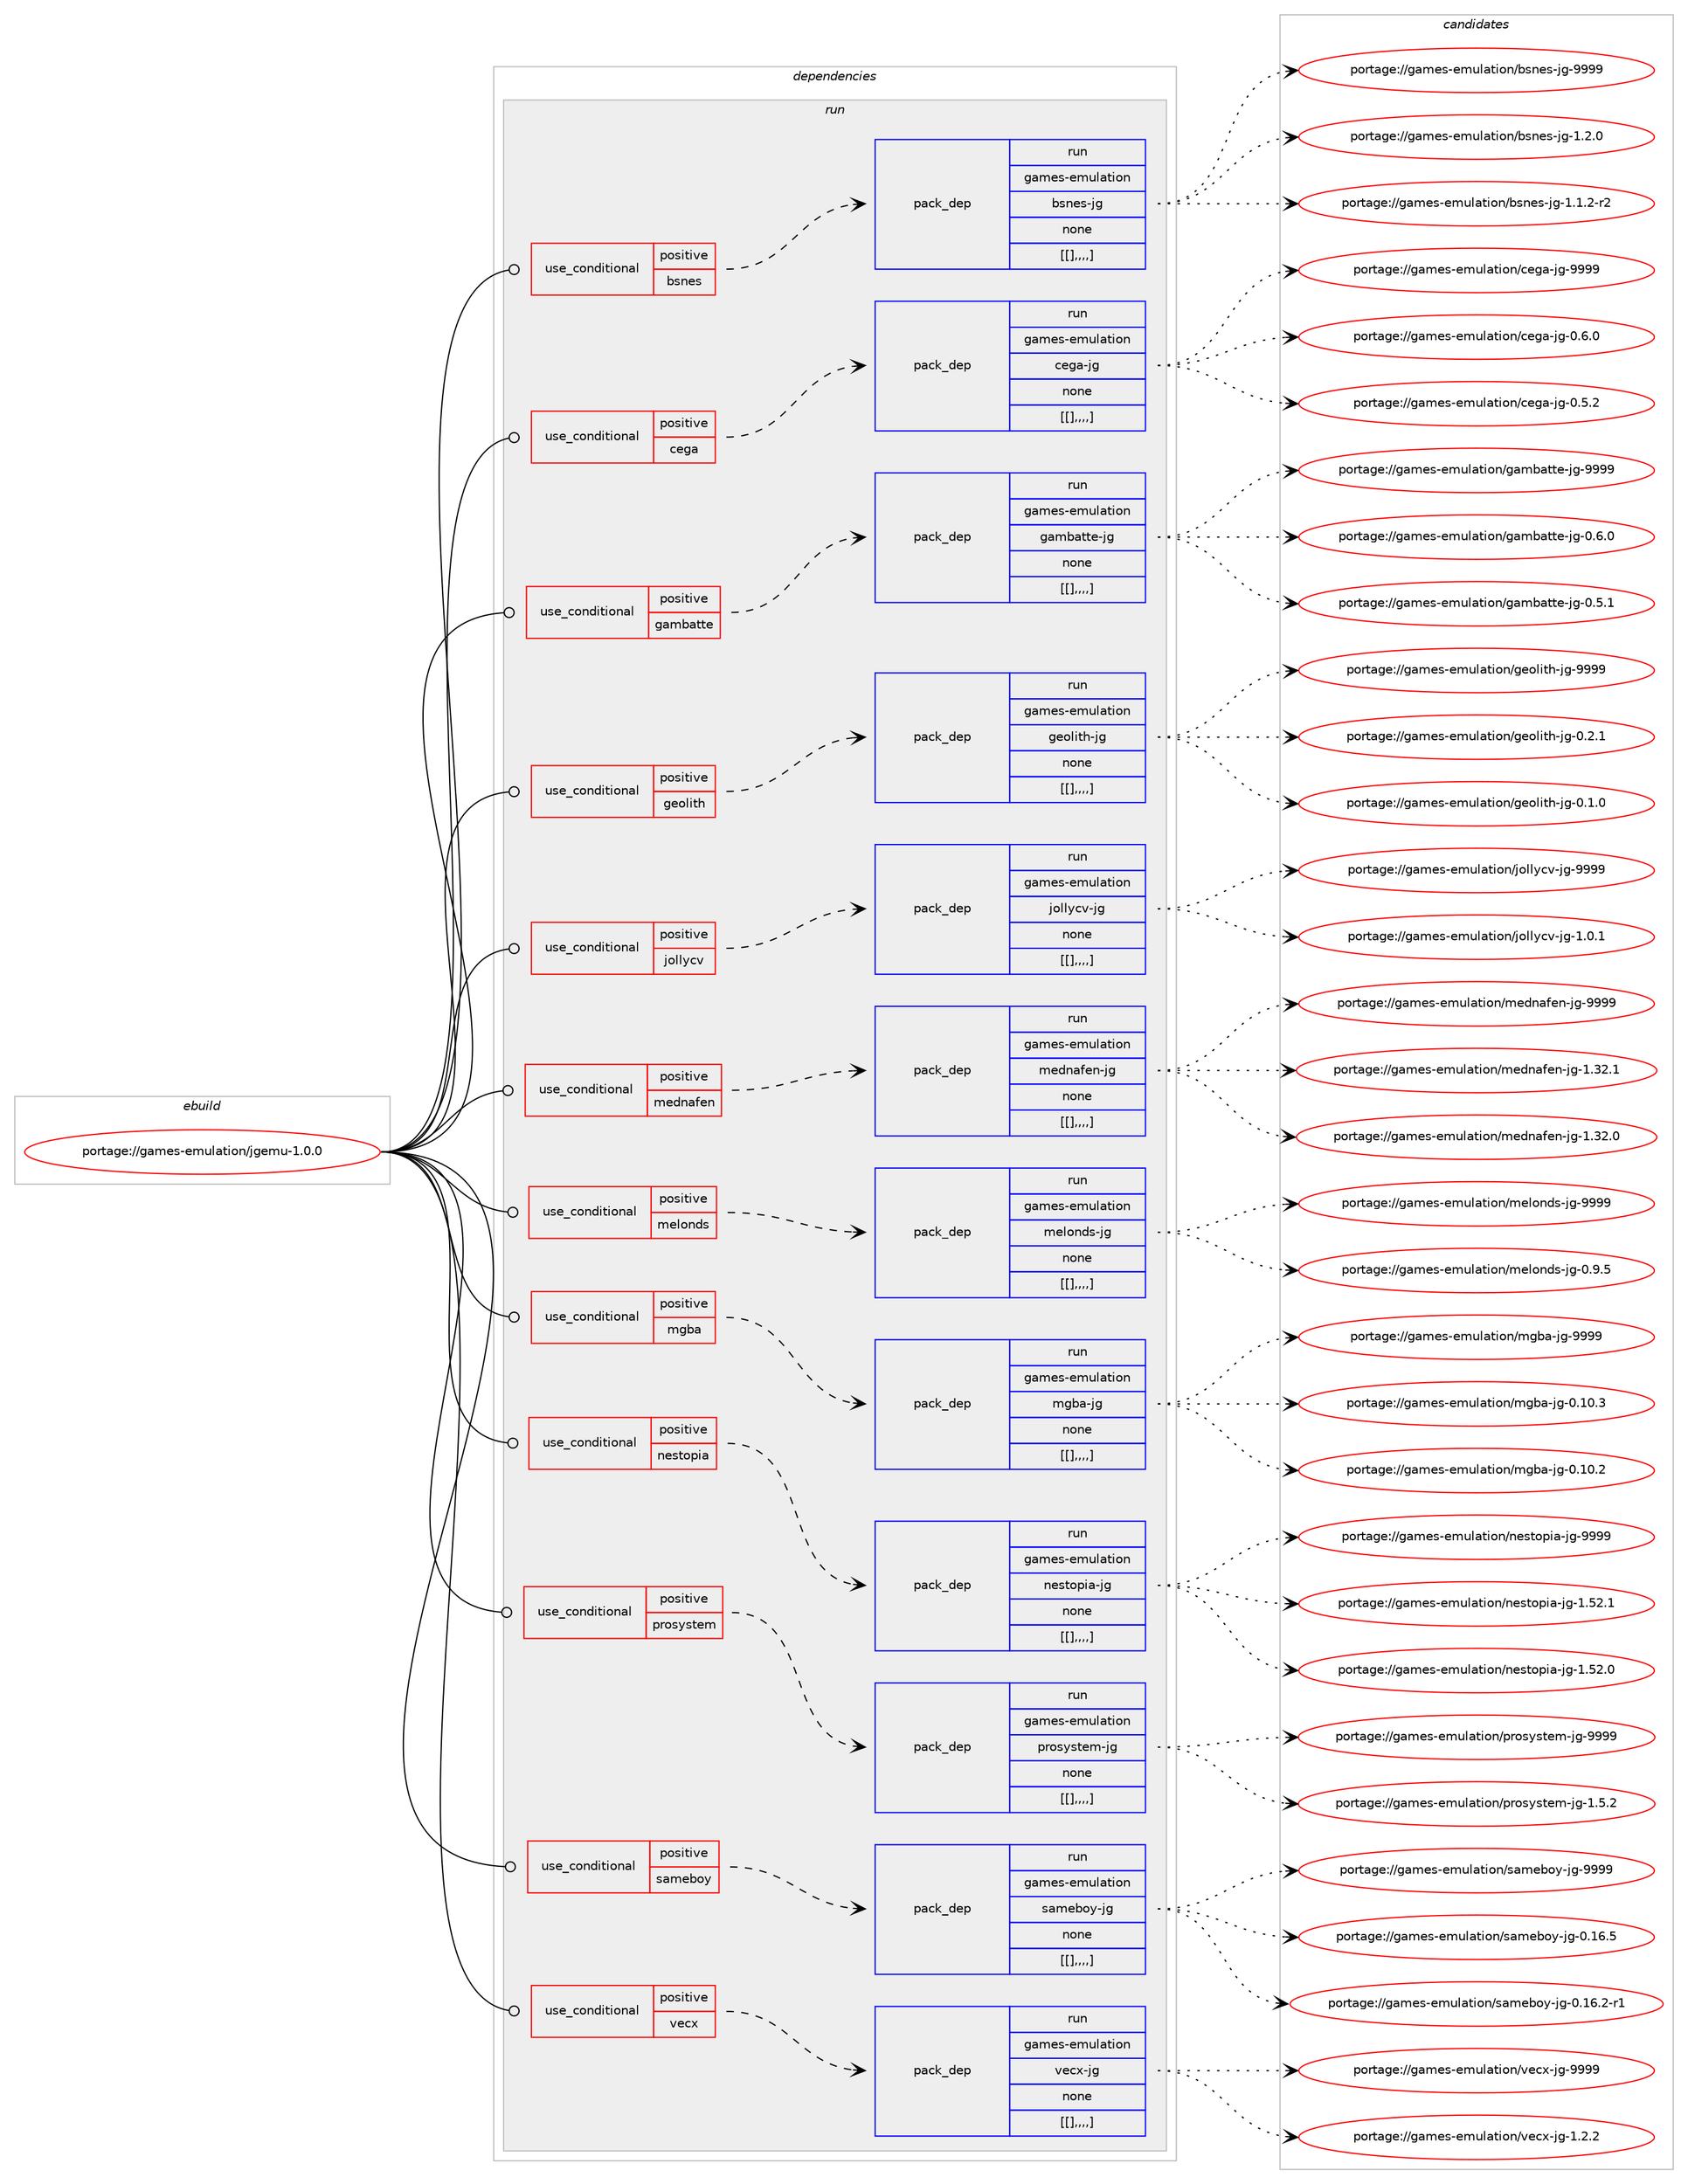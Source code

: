 digraph prolog {

# *************
# Graph options
# *************

newrank=true;
concentrate=true;
compound=true;
graph [rankdir=LR,fontname=Helvetica,fontsize=10,ranksep=1.5];#, ranksep=2.5, nodesep=0.2];
edge  [arrowhead=vee];
node  [fontname=Helvetica,fontsize=10];

# **********
# The ebuild
# **********

subgraph cluster_leftcol {
color=gray;
label=<<i>ebuild</i>>;
id [label="portage://games-emulation/jgemu-1.0.0", color=red, width=4, href="../games-emulation/jgemu-1.0.0.svg"];
}

# ****************
# The dependencies
# ****************

subgraph cluster_midcol {
color=gray;
label=<<i>dependencies</i>>;
subgraph cluster_compile {
fillcolor="#eeeeee";
style=filled;
label=<<i>compile</i>>;
}
subgraph cluster_compileandrun {
fillcolor="#eeeeee";
style=filled;
label=<<i>compile and run</i>>;
}
subgraph cluster_run {
fillcolor="#eeeeee";
style=filled;
label=<<i>run</i>>;
subgraph cond65115 {
dependency230961 [label=<<TABLE BORDER="0" CELLBORDER="1" CELLSPACING="0" CELLPADDING="4"><TR><TD ROWSPAN="3" CELLPADDING="10">use_conditional</TD></TR><TR><TD>positive</TD></TR><TR><TD>bsnes</TD></TR></TABLE>>, shape=none, color=red];
subgraph pack164364 {
dependency230962 [label=<<TABLE BORDER="0" CELLBORDER="1" CELLSPACING="0" CELLPADDING="4" WIDTH="220"><TR><TD ROWSPAN="6" CELLPADDING="30">pack_dep</TD></TR><TR><TD WIDTH="110">run</TD></TR><TR><TD>games-emulation</TD></TR><TR><TD>bsnes-jg</TD></TR><TR><TD>none</TD></TR><TR><TD>[[],,,,]</TD></TR></TABLE>>, shape=none, color=blue];
}
dependency230961:e -> dependency230962:w [weight=20,style="dashed",arrowhead="vee"];
}
id:e -> dependency230961:w [weight=20,style="solid",arrowhead="odot"];
subgraph cond65116 {
dependency230963 [label=<<TABLE BORDER="0" CELLBORDER="1" CELLSPACING="0" CELLPADDING="4"><TR><TD ROWSPAN="3" CELLPADDING="10">use_conditional</TD></TR><TR><TD>positive</TD></TR><TR><TD>cega</TD></TR></TABLE>>, shape=none, color=red];
subgraph pack164365 {
dependency230964 [label=<<TABLE BORDER="0" CELLBORDER="1" CELLSPACING="0" CELLPADDING="4" WIDTH="220"><TR><TD ROWSPAN="6" CELLPADDING="30">pack_dep</TD></TR><TR><TD WIDTH="110">run</TD></TR><TR><TD>games-emulation</TD></TR><TR><TD>cega-jg</TD></TR><TR><TD>none</TD></TR><TR><TD>[[],,,,]</TD></TR></TABLE>>, shape=none, color=blue];
}
dependency230963:e -> dependency230964:w [weight=20,style="dashed",arrowhead="vee"];
}
id:e -> dependency230963:w [weight=20,style="solid",arrowhead="odot"];
subgraph cond65117 {
dependency230965 [label=<<TABLE BORDER="0" CELLBORDER="1" CELLSPACING="0" CELLPADDING="4"><TR><TD ROWSPAN="3" CELLPADDING="10">use_conditional</TD></TR><TR><TD>positive</TD></TR><TR><TD>gambatte</TD></TR></TABLE>>, shape=none, color=red];
subgraph pack164366 {
dependency230966 [label=<<TABLE BORDER="0" CELLBORDER="1" CELLSPACING="0" CELLPADDING="4" WIDTH="220"><TR><TD ROWSPAN="6" CELLPADDING="30">pack_dep</TD></TR><TR><TD WIDTH="110">run</TD></TR><TR><TD>games-emulation</TD></TR><TR><TD>gambatte-jg</TD></TR><TR><TD>none</TD></TR><TR><TD>[[],,,,]</TD></TR></TABLE>>, shape=none, color=blue];
}
dependency230965:e -> dependency230966:w [weight=20,style="dashed",arrowhead="vee"];
}
id:e -> dependency230965:w [weight=20,style="solid",arrowhead="odot"];
subgraph cond65118 {
dependency230967 [label=<<TABLE BORDER="0" CELLBORDER="1" CELLSPACING="0" CELLPADDING="4"><TR><TD ROWSPAN="3" CELLPADDING="10">use_conditional</TD></TR><TR><TD>positive</TD></TR><TR><TD>geolith</TD></TR></TABLE>>, shape=none, color=red];
subgraph pack164367 {
dependency230968 [label=<<TABLE BORDER="0" CELLBORDER="1" CELLSPACING="0" CELLPADDING="4" WIDTH="220"><TR><TD ROWSPAN="6" CELLPADDING="30">pack_dep</TD></TR><TR><TD WIDTH="110">run</TD></TR><TR><TD>games-emulation</TD></TR><TR><TD>geolith-jg</TD></TR><TR><TD>none</TD></TR><TR><TD>[[],,,,]</TD></TR></TABLE>>, shape=none, color=blue];
}
dependency230967:e -> dependency230968:w [weight=20,style="dashed",arrowhead="vee"];
}
id:e -> dependency230967:w [weight=20,style="solid",arrowhead="odot"];
subgraph cond65119 {
dependency230969 [label=<<TABLE BORDER="0" CELLBORDER="1" CELLSPACING="0" CELLPADDING="4"><TR><TD ROWSPAN="3" CELLPADDING="10">use_conditional</TD></TR><TR><TD>positive</TD></TR><TR><TD>jollycv</TD></TR></TABLE>>, shape=none, color=red];
subgraph pack164368 {
dependency230970 [label=<<TABLE BORDER="0" CELLBORDER="1" CELLSPACING="0" CELLPADDING="4" WIDTH="220"><TR><TD ROWSPAN="6" CELLPADDING="30">pack_dep</TD></TR><TR><TD WIDTH="110">run</TD></TR><TR><TD>games-emulation</TD></TR><TR><TD>jollycv-jg</TD></TR><TR><TD>none</TD></TR><TR><TD>[[],,,,]</TD></TR></TABLE>>, shape=none, color=blue];
}
dependency230969:e -> dependency230970:w [weight=20,style="dashed",arrowhead="vee"];
}
id:e -> dependency230969:w [weight=20,style="solid",arrowhead="odot"];
subgraph cond65120 {
dependency230971 [label=<<TABLE BORDER="0" CELLBORDER="1" CELLSPACING="0" CELLPADDING="4"><TR><TD ROWSPAN="3" CELLPADDING="10">use_conditional</TD></TR><TR><TD>positive</TD></TR><TR><TD>mednafen</TD></TR></TABLE>>, shape=none, color=red];
subgraph pack164369 {
dependency230972 [label=<<TABLE BORDER="0" CELLBORDER="1" CELLSPACING="0" CELLPADDING="4" WIDTH="220"><TR><TD ROWSPAN="6" CELLPADDING="30">pack_dep</TD></TR><TR><TD WIDTH="110">run</TD></TR><TR><TD>games-emulation</TD></TR><TR><TD>mednafen-jg</TD></TR><TR><TD>none</TD></TR><TR><TD>[[],,,,]</TD></TR></TABLE>>, shape=none, color=blue];
}
dependency230971:e -> dependency230972:w [weight=20,style="dashed",arrowhead="vee"];
}
id:e -> dependency230971:w [weight=20,style="solid",arrowhead="odot"];
subgraph cond65121 {
dependency230973 [label=<<TABLE BORDER="0" CELLBORDER="1" CELLSPACING="0" CELLPADDING="4"><TR><TD ROWSPAN="3" CELLPADDING="10">use_conditional</TD></TR><TR><TD>positive</TD></TR><TR><TD>melonds</TD></TR></TABLE>>, shape=none, color=red];
subgraph pack164370 {
dependency230974 [label=<<TABLE BORDER="0" CELLBORDER="1" CELLSPACING="0" CELLPADDING="4" WIDTH="220"><TR><TD ROWSPAN="6" CELLPADDING="30">pack_dep</TD></TR><TR><TD WIDTH="110">run</TD></TR><TR><TD>games-emulation</TD></TR><TR><TD>melonds-jg</TD></TR><TR><TD>none</TD></TR><TR><TD>[[],,,,]</TD></TR></TABLE>>, shape=none, color=blue];
}
dependency230973:e -> dependency230974:w [weight=20,style="dashed",arrowhead="vee"];
}
id:e -> dependency230973:w [weight=20,style="solid",arrowhead="odot"];
subgraph cond65122 {
dependency230975 [label=<<TABLE BORDER="0" CELLBORDER="1" CELLSPACING="0" CELLPADDING="4"><TR><TD ROWSPAN="3" CELLPADDING="10">use_conditional</TD></TR><TR><TD>positive</TD></TR><TR><TD>mgba</TD></TR></TABLE>>, shape=none, color=red];
subgraph pack164371 {
dependency230976 [label=<<TABLE BORDER="0" CELLBORDER="1" CELLSPACING="0" CELLPADDING="4" WIDTH="220"><TR><TD ROWSPAN="6" CELLPADDING="30">pack_dep</TD></TR><TR><TD WIDTH="110">run</TD></TR><TR><TD>games-emulation</TD></TR><TR><TD>mgba-jg</TD></TR><TR><TD>none</TD></TR><TR><TD>[[],,,,]</TD></TR></TABLE>>, shape=none, color=blue];
}
dependency230975:e -> dependency230976:w [weight=20,style="dashed",arrowhead="vee"];
}
id:e -> dependency230975:w [weight=20,style="solid",arrowhead="odot"];
subgraph cond65123 {
dependency230977 [label=<<TABLE BORDER="0" CELLBORDER="1" CELLSPACING="0" CELLPADDING="4"><TR><TD ROWSPAN="3" CELLPADDING="10">use_conditional</TD></TR><TR><TD>positive</TD></TR><TR><TD>nestopia</TD></TR></TABLE>>, shape=none, color=red];
subgraph pack164372 {
dependency230978 [label=<<TABLE BORDER="0" CELLBORDER="1" CELLSPACING="0" CELLPADDING="4" WIDTH="220"><TR><TD ROWSPAN="6" CELLPADDING="30">pack_dep</TD></TR><TR><TD WIDTH="110">run</TD></TR><TR><TD>games-emulation</TD></TR><TR><TD>nestopia-jg</TD></TR><TR><TD>none</TD></TR><TR><TD>[[],,,,]</TD></TR></TABLE>>, shape=none, color=blue];
}
dependency230977:e -> dependency230978:w [weight=20,style="dashed",arrowhead="vee"];
}
id:e -> dependency230977:w [weight=20,style="solid",arrowhead="odot"];
subgraph cond65124 {
dependency230979 [label=<<TABLE BORDER="0" CELLBORDER="1" CELLSPACING="0" CELLPADDING="4"><TR><TD ROWSPAN="3" CELLPADDING="10">use_conditional</TD></TR><TR><TD>positive</TD></TR><TR><TD>prosystem</TD></TR></TABLE>>, shape=none, color=red];
subgraph pack164373 {
dependency230980 [label=<<TABLE BORDER="0" CELLBORDER="1" CELLSPACING="0" CELLPADDING="4" WIDTH="220"><TR><TD ROWSPAN="6" CELLPADDING="30">pack_dep</TD></TR><TR><TD WIDTH="110">run</TD></TR><TR><TD>games-emulation</TD></TR><TR><TD>prosystem-jg</TD></TR><TR><TD>none</TD></TR><TR><TD>[[],,,,]</TD></TR></TABLE>>, shape=none, color=blue];
}
dependency230979:e -> dependency230980:w [weight=20,style="dashed",arrowhead="vee"];
}
id:e -> dependency230979:w [weight=20,style="solid",arrowhead="odot"];
subgraph cond65125 {
dependency230981 [label=<<TABLE BORDER="0" CELLBORDER="1" CELLSPACING="0" CELLPADDING="4"><TR><TD ROWSPAN="3" CELLPADDING="10">use_conditional</TD></TR><TR><TD>positive</TD></TR><TR><TD>sameboy</TD></TR></TABLE>>, shape=none, color=red];
subgraph pack164374 {
dependency230982 [label=<<TABLE BORDER="0" CELLBORDER="1" CELLSPACING="0" CELLPADDING="4" WIDTH="220"><TR><TD ROWSPAN="6" CELLPADDING="30">pack_dep</TD></TR><TR><TD WIDTH="110">run</TD></TR><TR><TD>games-emulation</TD></TR><TR><TD>sameboy-jg</TD></TR><TR><TD>none</TD></TR><TR><TD>[[],,,,]</TD></TR></TABLE>>, shape=none, color=blue];
}
dependency230981:e -> dependency230982:w [weight=20,style="dashed",arrowhead="vee"];
}
id:e -> dependency230981:w [weight=20,style="solid",arrowhead="odot"];
subgraph cond65126 {
dependency230983 [label=<<TABLE BORDER="0" CELLBORDER="1" CELLSPACING="0" CELLPADDING="4"><TR><TD ROWSPAN="3" CELLPADDING="10">use_conditional</TD></TR><TR><TD>positive</TD></TR><TR><TD>vecx</TD></TR></TABLE>>, shape=none, color=red];
subgraph pack164375 {
dependency230984 [label=<<TABLE BORDER="0" CELLBORDER="1" CELLSPACING="0" CELLPADDING="4" WIDTH="220"><TR><TD ROWSPAN="6" CELLPADDING="30">pack_dep</TD></TR><TR><TD WIDTH="110">run</TD></TR><TR><TD>games-emulation</TD></TR><TR><TD>vecx-jg</TD></TR><TR><TD>none</TD></TR><TR><TD>[[],,,,]</TD></TR></TABLE>>, shape=none, color=blue];
}
dependency230983:e -> dependency230984:w [weight=20,style="dashed",arrowhead="vee"];
}
id:e -> dependency230983:w [weight=20,style="solid",arrowhead="odot"];
}
}

# **************
# The candidates
# **************

subgraph cluster_choices {
rank=same;
color=gray;
label=<<i>candidates</i>>;

subgraph choice164364 {
color=black;
nodesep=1;
choice1039710910111545101109117108971161051111104798115110101115451061034557575757 [label="portage://games-emulation/bsnes-jg-9999", color=red, width=4,href="../games-emulation/bsnes-jg-9999.svg"];
choice103971091011154510110911710897116105111110479811511010111545106103454946504648 [label="portage://games-emulation/bsnes-jg-1.2.0", color=red, width=4,href="../games-emulation/bsnes-jg-1.2.0.svg"];
choice1039710910111545101109117108971161051111104798115110101115451061034549464946504511450 [label="portage://games-emulation/bsnes-jg-1.1.2-r2", color=red, width=4,href="../games-emulation/bsnes-jg-1.1.2-r2.svg"];
dependency230962:e -> choice1039710910111545101109117108971161051111104798115110101115451061034557575757:w [style=dotted,weight="100"];
dependency230962:e -> choice103971091011154510110911710897116105111110479811511010111545106103454946504648:w [style=dotted,weight="100"];
dependency230962:e -> choice1039710910111545101109117108971161051111104798115110101115451061034549464946504511450:w [style=dotted,weight="100"];
}
subgraph choice164365 {
color=black;
nodesep=1;
choice103971091011154510110911710897116105111110479910110397451061034557575757 [label="portage://games-emulation/cega-jg-9999", color=red, width=4,href="../games-emulation/cega-jg-9999.svg"];
choice10397109101115451011091171089711610511111047991011039745106103454846544648 [label="portage://games-emulation/cega-jg-0.6.0", color=red, width=4,href="../games-emulation/cega-jg-0.6.0.svg"];
choice10397109101115451011091171089711610511111047991011039745106103454846534650 [label="portage://games-emulation/cega-jg-0.5.2", color=red, width=4,href="../games-emulation/cega-jg-0.5.2.svg"];
dependency230964:e -> choice103971091011154510110911710897116105111110479910110397451061034557575757:w [style=dotted,weight="100"];
dependency230964:e -> choice10397109101115451011091171089711610511111047991011039745106103454846544648:w [style=dotted,weight="100"];
dependency230964:e -> choice10397109101115451011091171089711610511111047991011039745106103454846534650:w [style=dotted,weight="100"];
}
subgraph choice164366 {
color=black;
nodesep=1;
choice10397109101115451011091171089711610511111047103971099897116116101451061034557575757 [label="portage://games-emulation/gambatte-jg-9999", color=red, width=4,href="../games-emulation/gambatte-jg-9999.svg"];
choice1039710910111545101109117108971161051111104710397109989711611610145106103454846544648 [label="portage://games-emulation/gambatte-jg-0.6.0", color=red, width=4,href="../games-emulation/gambatte-jg-0.6.0.svg"];
choice1039710910111545101109117108971161051111104710397109989711611610145106103454846534649 [label="portage://games-emulation/gambatte-jg-0.5.1", color=red, width=4,href="../games-emulation/gambatte-jg-0.5.1.svg"];
dependency230966:e -> choice10397109101115451011091171089711610511111047103971099897116116101451061034557575757:w [style=dotted,weight="100"];
dependency230966:e -> choice1039710910111545101109117108971161051111104710397109989711611610145106103454846544648:w [style=dotted,weight="100"];
dependency230966:e -> choice1039710910111545101109117108971161051111104710397109989711611610145106103454846534649:w [style=dotted,weight="100"];
}
subgraph choice164367 {
color=black;
nodesep=1;
choice10397109101115451011091171089711610511111047103101111108105116104451061034557575757 [label="portage://games-emulation/geolith-jg-9999", color=red, width=4,href="../games-emulation/geolith-jg-9999.svg"];
choice1039710910111545101109117108971161051111104710310111110810511610445106103454846504649 [label="portage://games-emulation/geolith-jg-0.2.1", color=red, width=4,href="../games-emulation/geolith-jg-0.2.1.svg"];
choice1039710910111545101109117108971161051111104710310111110810511610445106103454846494648 [label="portage://games-emulation/geolith-jg-0.1.0", color=red, width=4,href="../games-emulation/geolith-jg-0.1.0.svg"];
dependency230968:e -> choice10397109101115451011091171089711610511111047103101111108105116104451061034557575757:w [style=dotted,weight="100"];
dependency230968:e -> choice1039710910111545101109117108971161051111104710310111110810511610445106103454846504649:w [style=dotted,weight="100"];
dependency230968:e -> choice1039710910111545101109117108971161051111104710310111110810511610445106103454846494648:w [style=dotted,weight="100"];
}
subgraph choice164368 {
color=black;
nodesep=1;
choice1039710910111545101109117108971161051111104710611110810812199118451061034557575757 [label="portage://games-emulation/jollycv-jg-9999", color=red, width=4,href="../games-emulation/jollycv-jg-9999.svg"];
choice103971091011154510110911710897116105111110471061111081081219911845106103454946484649 [label="portage://games-emulation/jollycv-jg-1.0.1", color=red, width=4,href="../games-emulation/jollycv-jg-1.0.1.svg"];
dependency230970:e -> choice1039710910111545101109117108971161051111104710611110810812199118451061034557575757:w [style=dotted,weight="100"];
dependency230970:e -> choice103971091011154510110911710897116105111110471061111081081219911845106103454946484649:w [style=dotted,weight="100"];
}
subgraph choice164369 {
color=black;
nodesep=1;
choice1039710910111545101109117108971161051111104710910110011097102101110451061034557575757 [label="portage://games-emulation/mednafen-jg-9999", color=red, width=4,href="../games-emulation/mednafen-jg-9999.svg"];
choice10397109101115451011091171089711610511111047109101100110971021011104510610345494651504649 [label="portage://games-emulation/mednafen-jg-1.32.1", color=red, width=4,href="../games-emulation/mednafen-jg-1.32.1.svg"];
choice10397109101115451011091171089711610511111047109101100110971021011104510610345494651504648 [label="portage://games-emulation/mednafen-jg-1.32.0", color=red, width=4,href="../games-emulation/mednafen-jg-1.32.0.svg"];
dependency230972:e -> choice1039710910111545101109117108971161051111104710910110011097102101110451061034557575757:w [style=dotted,weight="100"];
dependency230972:e -> choice10397109101115451011091171089711610511111047109101100110971021011104510610345494651504649:w [style=dotted,weight="100"];
dependency230972:e -> choice10397109101115451011091171089711610511111047109101100110971021011104510610345494651504648:w [style=dotted,weight="100"];
}
subgraph choice164370 {
color=black;
nodesep=1;
choice10397109101115451011091171089711610511111047109101108111110100115451061034557575757 [label="portage://games-emulation/melonds-jg-9999", color=red, width=4,href="../games-emulation/melonds-jg-9999.svg"];
choice1039710910111545101109117108971161051111104710910110811111010011545106103454846574653 [label="portage://games-emulation/melonds-jg-0.9.5", color=red, width=4,href="../games-emulation/melonds-jg-0.9.5.svg"];
dependency230974:e -> choice10397109101115451011091171089711610511111047109101108111110100115451061034557575757:w [style=dotted,weight="100"];
dependency230974:e -> choice1039710910111545101109117108971161051111104710910110811111010011545106103454846574653:w [style=dotted,weight="100"];
}
subgraph choice164371 {
color=black;
nodesep=1;
choice103971091011154510110911710897116105111110471091039897451061034557575757 [label="portage://games-emulation/mgba-jg-9999", color=red, width=4,href="../games-emulation/mgba-jg-9999.svg"];
choice1039710910111545101109117108971161051111104710910398974510610345484649484651 [label="portage://games-emulation/mgba-jg-0.10.3", color=red, width=4,href="../games-emulation/mgba-jg-0.10.3.svg"];
choice1039710910111545101109117108971161051111104710910398974510610345484649484650 [label="portage://games-emulation/mgba-jg-0.10.2", color=red, width=4,href="../games-emulation/mgba-jg-0.10.2.svg"];
dependency230976:e -> choice103971091011154510110911710897116105111110471091039897451061034557575757:w [style=dotted,weight="100"];
dependency230976:e -> choice1039710910111545101109117108971161051111104710910398974510610345484649484651:w [style=dotted,weight="100"];
dependency230976:e -> choice1039710910111545101109117108971161051111104710910398974510610345484649484650:w [style=dotted,weight="100"];
}
subgraph choice164372 {
color=black;
nodesep=1;
choice1039710910111545101109117108971161051111104711010111511611111210597451061034557575757 [label="portage://games-emulation/nestopia-jg-9999", color=red, width=4,href="../games-emulation/nestopia-jg-9999.svg"];
choice10397109101115451011091171089711610511111047110101115116111112105974510610345494653504649 [label="portage://games-emulation/nestopia-jg-1.52.1", color=red, width=4,href="../games-emulation/nestopia-jg-1.52.1.svg"];
choice10397109101115451011091171089711610511111047110101115116111112105974510610345494653504648 [label="portage://games-emulation/nestopia-jg-1.52.0", color=red, width=4,href="../games-emulation/nestopia-jg-1.52.0.svg"];
dependency230978:e -> choice1039710910111545101109117108971161051111104711010111511611111210597451061034557575757:w [style=dotted,weight="100"];
dependency230978:e -> choice10397109101115451011091171089711610511111047110101115116111112105974510610345494653504649:w [style=dotted,weight="100"];
dependency230978:e -> choice10397109101115451011091171089711610511111047110101115116111112105974510610345494653504648:w [style=dotted,weight="100"];
}
subgraph choice164373 {
color=black;
nodesep=1;
choice10397109101115451011091171089711610511111047112114111115121115116101109451061034557575757 [label="portage://games-emulation/prosystem-jg-9999", color=red, width=4,href="../games-emulation/prosystem-jg-9999.svg"];
choice1039710910111545101109117108971161051111104711211411111512111511610110945106103454946534650 [label="portage://games-emulation/prosystem-jg-1.5.2", color=red, width=4,href="../games-emulation/prosystem-jg-1.5.2.svg"];
dependency230980:e -> choice10397109101115451011091171089711610511111047112114111115121115116101109451061034557575757:w [style=dotted,weight="100"];
dependency230980:e -> choice1039710910111545101109117108971161051111104711211411111512111511610110945106103454946534650:w [style=dotted,weight="100"];
}
subgraph choice164374 {
color=black;
nodesep=1;
choice103971091011154510110911710897116105111110471159710910198111121451061034557575757 [label="portage://games-emulation/sameboy-jg-9999", color=red, width=4,href="../games-emulation/sameboy-jg-9999.svg"];
choice1039710910111545101109117108971161051111104711597109101981111214510610345484649544653 [label="portage://games-emulation/sameboy-jg-0.16.5", color=red, width=4,href="../games-emulation/sameboy-jg-0.16.5.svg"];
choice10397109101115451011091171089711610511111047115971091019811112145106103454846495446504511449 [label="portage://games-emulation/sameboy-jg-0.16.2-r1", color=red, width=4,href="../games-emulation/sameboy-jg-0.16.2-r1.svg"];
dependency230982:e -> choice103971091011154510110911710897116105111110471159710910198111121451061034557575757:w [style=dotted,weight="100"];
dependency230982:e -> choice1039710910111545101109117108971161051111104711597109101981111214510610345484649544653:w [style=dotted,weight="100"];
dependency230982:e -> choice10397109101115451011091171089711610511111047115971091019811112145106103454846495446504511449:w [style=dotted,weight="100"];
}
subgraph choice164375 {
color=black;
nodesep=1;
choice1039710910111545101109117108971161051111104711810199120451061034557575757 [label="portage://games-emulation/vecx-jg-9999", color=red, width=4,href="../games-emulation/vecx-jg-9999.svg"];
choice103971091011154510110911710897116105111110471181019912045106103454946504650 [label="portage://games-emulation/vecx-jg-1.2.2", color=red, width=4,href="../games-emulation/vecx-jg-1.2.2.svg"];
dependency230984:e -> choice1039710910111545101109117108971161051111104711810199120451061034557575757:w [style=dotted,weight="100"];
dependency230984:e -> choice103971091011154510110911710897116105111110471181019912045106103454946504650:w [style=dotted,weight="100"];
}
}

}
